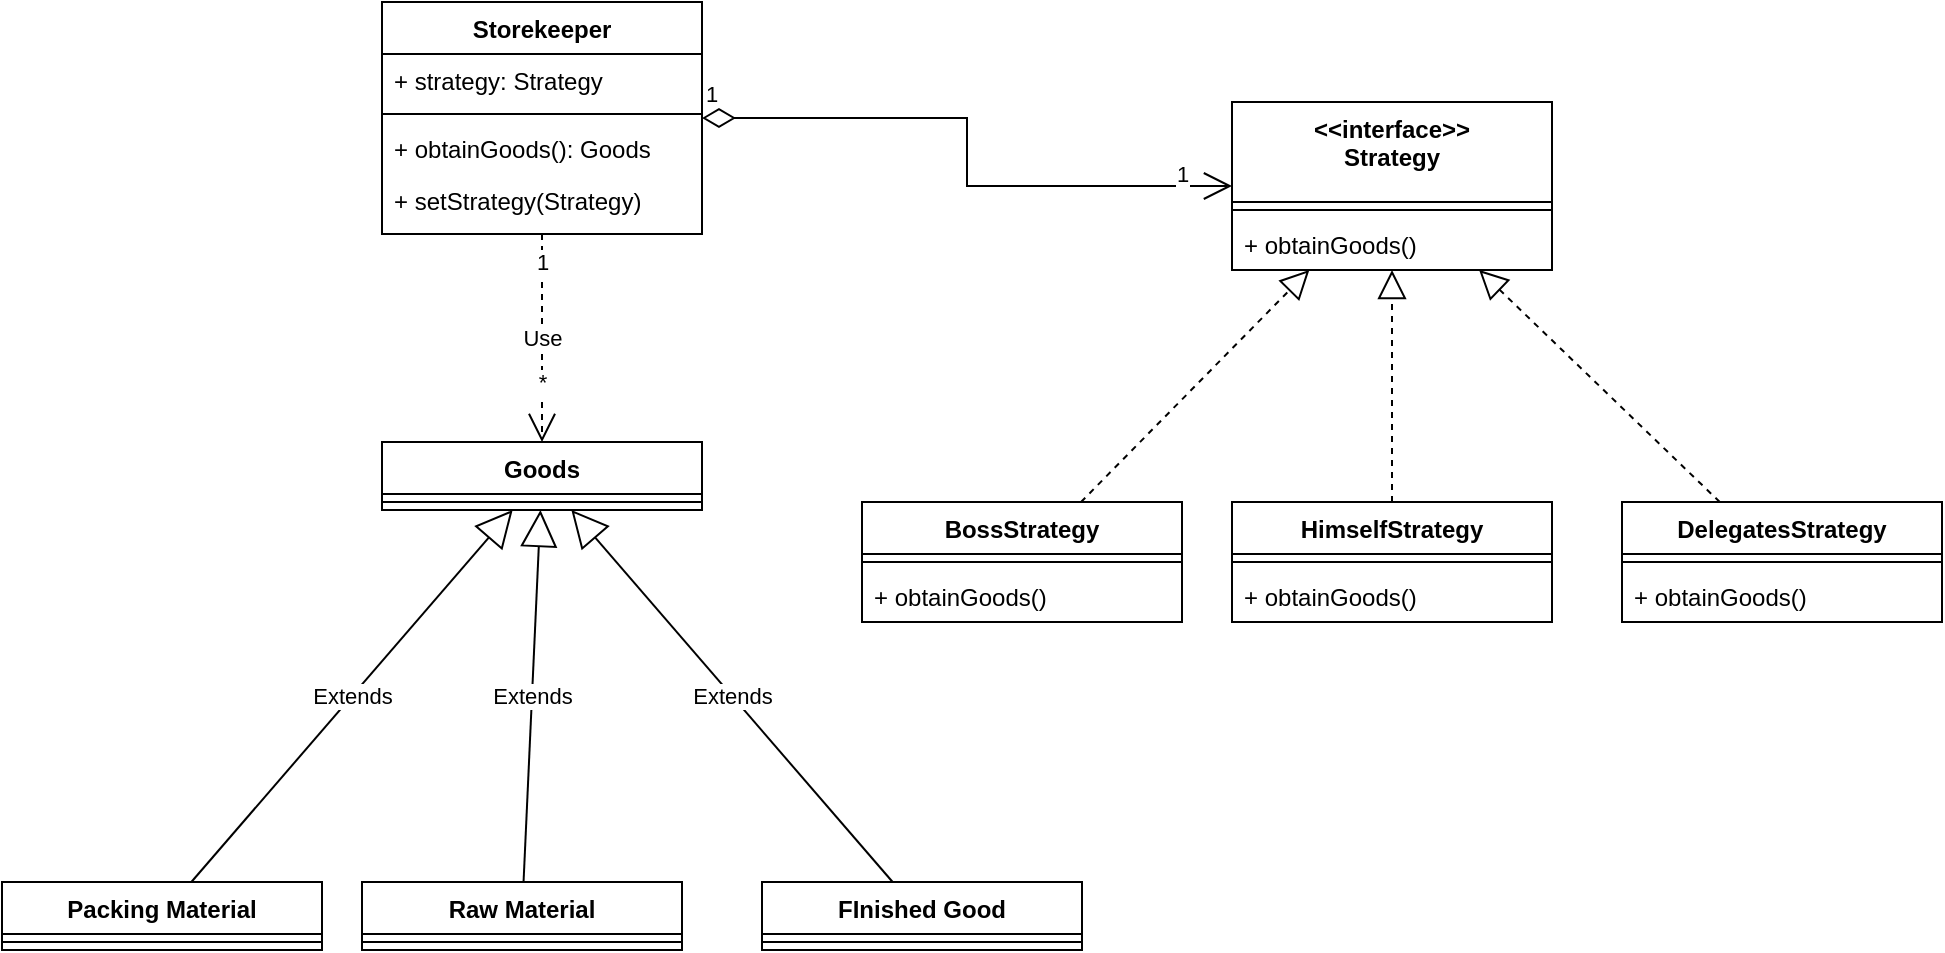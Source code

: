<mxfile version="16.6.3" type="device"><diagram id="JJA4C9y2kwuVhRwXcPwi" name="Page-1"><mxGraphModel dx="1180" dy="182" grid="1" gridSize="10" guides="1" tooltips="1" connect="1" arrows="1" fold="1" page="1" pageScale="1" pageWidth="850" pageHeight="1100" math="0" shadow="0"><root><mxCell id="0"/><mxCell id="1" parent="0"/><mxCell id="1Zl2npTWlJdyg1MAQYcP-2" value="&lt;&lt;interface&gt;&gt;&#10;Strategy" style="swimlane;fontStyle=1;align=center;verticalAlign=top;childLayout=stackLayout;horizontal=1;startSize=50;horizontalStack=0;resizeParent=1;resizeParentMax=0;resizeLast=0;collapsible=1;marginBottom=0;" parent="1" vertex="1"><mxGeometry x="425" y="250" width="160" height="84" as="geometry"/></mxCell><mxCell id="1Zl2npTWlJdyg1MAQYcP-4" value="" style="line;strokeWidth=1;fillColor=none;align=left;verticalAlign=middle;spacingTop=-1;spacingLeft=3;spacingRight=3;rotatable=0;labelPosition=right;points=[];portConstraint=eastwest;" parent="1Zl2npTWlJdyg1MAQYcP-2" vertex="1"><mxGeometry y="50" width="160" height="8" as="geometry"/></mxCell><mxCell id="1Zl2npTWlJdyg1MAQYcP-5" value="+ obtainGoods()" style="text;strokeColor=none;fillColor=none;align=left;verticalAlign=top;spacingLeft=4;spacingRight=4;overflow=hidden;rotatable=0;points=[[0,0.5],[1,0.5]];portConstraint=eastwest;" parent="1Zl2npTWlJdyg1MAQYcP-2" vertex="1"><mxGeometry y="58" width="160" height="26" as="geometry"/></mxCell><mxCell id="1Zl2npTWlJdyg1MAQYcP-6" value="DelegatesStrategy" style="swimlane;fontStyle=1;align=center;verticalAlign=top;childLayout=stackLayout;horizontal=1;startSize=26;horizontalStack=0;resizeParent=1;resizeParentMax=0;resizeLast=0;collapsible=1;marginBottom=0;" parent="1" vertex="1"><mxGeometry x="620" y="450" width="160" height="60" as="geometry"/></mxCell><mxCell id="1Zl2npTWlJdyg1MAQYcP-8" value="" style="line;strokeWidth=1;fillColor=none;align=left;verticalAlign=middle;spacingTop=-1;spacingLeft=3;spacingRight=3;rotatable=0;labelPosition=right;points=[];portConstraint=eastwest;" parent="1Zl2npTWlJdyg1MAQYcP-6" vertex="1"><mxGeometry y="26" width="160" height="8" as="geometry"/></mxCell><mxCell id="1Zl2npTWlJdyg1MAQYcP-9" value="+ obtainGoods()" style="text;strokeColor=none;fillColor=none;align=left;verticalAlign=top;spacingLeft=4;spacingRight=4;overflow=hidden;rotatable=0;points=[[0,0.5],[1,0.5]];portConstraint=eastwest;" parent="1Zl2npTWlJdyg1MAQYcP-6" vertex="1"><mxGeometry y="34" width="160" height="26" as="geometry"/></mxCell><mxCell id="1Zl2npTWlJdyg1MAQYcP-14" value="HimselfStrategy" style="swimlane;fontStyle=1;align=center;verticalAlign=top;childLayout=stackLayout;horizontal=1;startSize=26;horizontalStack=0;resizeParent=1;resizeParentMax=0;resizeLast=0;collapsible=1;marginBottom=0;" parent="1" vertex="1"><mxGeometry x="425" y="450" width="160" height="60" as="geometry"/></mxCell><mxCell id="1Zl2npTWlJdyg1MAQYcP-16" value="" style="line;strokeWidth=1;fillColor=none;align=left;verticalAlign=middle;spacingTop=-1;spacingLeft=3;spacingRight=3;rotatable=0;labelPosition=right;points=[];portConstraint=eastwest;" parent="1Zl2npTWlJdyg1MAQYcP-14" vertex="1"><mxGeometry y="26" width="160" height="8" as="geometry"/></mxCell><mxCell id="1Zl2npTWlJdyg1MAQYcP-17" value="+ obtainGoods()" style="text;strokeColor=none;fillColor=none;align=left;verticalAlign=top;spacingLeft=4;spacingRight=4;overflow=hidden;rotatable=0;points=[[0,0.5],[1,0.5]];portConstraint=eastwest;" parent="1Zl2npTWlJdyg1MAQYcP-14" vertex="1"><mxGeometry y="34" width="160" height="26" as="geometry"/></mxCell><mxCell id="1Zl2npTWlJdyg1MAQYcP-18" value="BossStrategy" style="swimlane;fontStyle=1;align=center;verticalAlign=top;childLayout=stackLayout;horizontal=1;startSize=26;horizontalStack=0;resizeParent=1;resizeParentMax=0;resizeLast=0;collapsible=1;marginBottom=0;" parent="1" vertex="1"><mxGeometry x="240" y="450" width="160" height="60" as="geometry"/></mxCell><mxCell id="1Zl2npTWlJdyg1MAQYcP-20" value="" style="line;strokeWidth=1;fillColor=none;align=left;verticalAlign=middle;spacingTop=-1;spacingLeft=3;spacingRight=3;rotatable=0;labelPosition=right;points=[];portConstraint=eastwest;" parent="1Zl2npTWlJdyg1MAQYcP-18" vertex="1"><mxGeometry y="26" width="160" height="8" as="geometry"/></mxCell><mxCell id="1Zl2npTWlJdyg1MAQYcP-21" value="+ obtainGoods()" style="text;strokeColor=none;fillColor=none;align=left;verticalAlign=top;spacingLeft=4;spacingRight=4;overflow=hidden;rotatable=0;points=[[0,0.5],[1,0.5]];portConstraint=eastwest;" parent="1Zl2npTWlJdyg1MAQYcP-18" vertex="1"><mxGeometry y="34" width="160" height="26" as="geometry"/></mxCell><mxCell id="1Zl2npTWlJdyg1MAQYcP-22" value="" style="endArrow=block;dashed=1;endFill=0;endSize=12;html=1;rounded=0;" parent="1" source="1Zl2npTWlJdyg1MAQYcP-18" target="1Zl2npTWlJdyg1MAQYcP-2" edge="1"><mxGeometry width="160" relative="1" as="geometry"><mxPoint x="260" y="320" as="sourcePoint"/><mxPoint x="420" y="320" as="targetPoint"/></mxGeometry></mxCell><mxCell id="1Zl2npTWlJdyg1MAQYcP-23" value="" style="endArrow=block;dashed=1;endFill=0;endSize=12;html=1;rounded=0;" parent="1" source="1Zl2npTWlJdyg1MAQYcP-14" target="1Zl2npTWlJdyg1MAQYcP-2" edge="1"><mxGeometry width="160" relative="1" as="geometry"><mxPoint x="190" y="330" as="sourcePoint"/><mxPoint x="350" y="330" as="targetPoint"/></mxGeometry></mxCell><mxCell id="1Zl2npTWlJdyg1MAQYcP-24" value="" style="endArrow=block;dashed=1;endFill=0;endSize=12;html=1;rounded=0;" parent="1" source="1Zl2npTWlJdyg1MAQYcP-6" target="1Zl2npTWlJdyg1MAQYcP-2" edge="1"><mxGeometry width="160" relative="1" as="geometry"><mxPoint x="130" y="410" as="sourcePoint"/><mxPoint x="290" y="410" as="targetPoint"/></mxGeometry></mxCell><mxCell id="1Zl2npTWlJdyg1MAQYcP-25" value="Storekeeper" style="swimlane;fontStyle=1;align=center;verticalAlign=top;childLayout=stackLayout;horizontal=1;startSize=26;horizontalStack=0;resizeParent=1;resizeParentMax=0;resizeLast=0;collapsible=1;marginBottom=0;" parent="1" vertex="1"><mxGeometry y="200" width="160" height="116" as="geometry"/></mxCell><mxCell id="1Zl2npTWlJdyg1MAQYcP-26" value="+ strategy: Strategy" style="text;strokeColor=none;fillColor=none;align=left;verticalAlign=top;spacingLeft=4;spacingRight=4;overflow=hidden;rotatable=0;points=[[0,0.5],[1,0.5]];portConstraint=eastwest;" parent="1Zl2npTWlJdyg1MAQYcP-25" vertex="1"><mxGeometry y="26" width="160" height="26" as="geometry"/></mxCell><mxCell id="1Zl2npTWlJdyg1MAQYcP-27" value="" style="line;strokeWidth=1;fillColor=none;align=left;verticalAlign=middle;spacingTop=-1;spacingLeft=3;spacingRight=3;rotatable=0;labelPosition=right;points=[];portConstraint=eastwest;" parent="1Zl2npTWlJdyg1MAQYcP-25" vertex="1"><mxGeometry y="52" width="160" height="8" as="geometry"/></mxCell><mxCell id="1Zl2npTWlJdyg1MAQYcP-29" value="+ obtainGoods(): Goods" style="text;strokeColor=none;fillColor=none;align=left;verticalAlign=top;spacingLeft=4;spacingRight=4;overflow=hidden;rotatable=0;points=[[0,0.5],[1,0.5]];portConstraint=eastwest;" parent="1Zl2npTWlJdyg1MAQYcP-25" vertex="1"><mxGeometry y="60" width="160" height="26" as="geometry"/></mxCell><mxCell id="1Zl2npTWlJdyg1MAQYcP-28" value="+ setStrategy(Strategy)" style="text;strokeColor=none;fillColor=none;align=left;verticalAlign=top;spacingLeft=4;spacingRight=4;overflow=hidden;rotatable=0;points=[[0,0.5],[1,0.5]];portConstraint=eastwest;" parent="1Zl2npTWlJdyg1MAQYcP-25" vertex="1"><mxGeometry y="86" width="160" height="30" as="geometry"/></mxCell><mxCell id="1Zl2npTWlJdyg1MAQYcP-30" value="1" style="endArrow=open;html=1;endSize=12;startArrow=diamondThin;startSize=14;startFill=0;edgeStyle=orthogonalEdgeStyle;align=left;verticalAlign=bottom;rounded=0;" parent="1" source="1Zl2npTWlJdyg1MAQYcP-25" target="1Zl2npTWlJdyg1MAQYcP-2" edge="1"><mxGeometry x="-1" y="3" relative="1" as="geometry"><mxPoint x="140" y="410" as="sourcePoint"/><mxPoint x="300" y="410" as="targetPoint"/></mxGeometry></mxCell><mxCell id="V75FP1_Vy9BB59o4zqcf-2" value="1" style="edgeLabel;html=1;align=center;verticalAlign=middle;resizable=0;points=[];" vertex="1" connectable="0" parent="1Zl2npTWlJdyg1MAQYcP-30"><mxGeometry x="0.878" relative="1" as="geometry"><mxPoint x="-7" y="-6" as="offset"/></mxGeometry></mxCell><mxCell id="1Zl2npTWlJdyg1MAQYcP-31" value="Goods" style="swimlane;fontStyle=1;align=center;verticalAlign=top;childLayout=stackLayout;horizontal=1;startSize=26;horizontalStack=0;resizeParent=1;resizeParentMax=0;resizeLast=0;collapsible=1;marginBottom=0;" parent="1" vertex="1"><mxGeometry y="420" width="160" height="34" as="geometry"/></mxCell><mxCell id="1Zl2npTWlJdyg1MAQYcP-33" value="" style="line;strokeWidth=1;fillColor=none;align=left;verticalAlign=middle;spacingTop=-1;spacingLeft=3;spacingRight=3;rotatable=0;labelPosition=right;points=[];portConstraint=eastwest;" parent="1Zl2npTWlJdyg1MAQYcP-31" vertex="1"><mxGeometry y="26" width="160" height="8" as="geometry"/></mxCell><mxCell id="1Zl2npTWlJdyg1MAQYcP-35" value="Packing Material" style="swimlane;fontStyle=1;align=center;verticalAlign=top;childLayout=stackLayout;horizontal=1;startSize=26;horizontalStack=0;resizeParent=1;resizeParentMax=0;resizeLast=0;collapsible=1;marginBottom=0;" parent="1" vertex="1"><mxGeometry x="-190" y="640" width="160" height="34" as="geometry"/></mxCell><mxCell id="1Zl2npTWlJdyg1MAQYcP-37" value="" style="line;strokeWidth=1;fillColor=none;align=left;verticalAlign=middle;spacingTop=-1;spacingLeft=3;spacingRight=3;rotatable=0;labelPosition=right;points=[];portConstraint=eastwest;" parent="1Zl2npTWlJdyg1MAQYcP-35" vertex="1"><mxGeometry y="26" width="160" height="8" as="geometry"/></mxCell><mxCell id="1Zl2npTWlJdyg1MAQYcP-39" value="Raw Material" style="swimlane;fontStyle=1;align=center;verticalAlign=top;childLayout=stackLayout;horizontal=1;startSize=26;horizontalStack=0;resizeParent=1;resizeParentMax=0;resizeLast=0;collapsible=1;marginBottom=0;" parent="1" vertex="1"><mxGeometry x="-10" y="640" width="160" height="34" as="geometry"/></mxCell><mxCell id="1Zl2npTWlJdyg1MAQYcP-41" value="" style="line;strokeWidth=1;fillColor=none;align=left;verticalAlign=middle;spacingTop=-1;spacingLeft=3;spacingRight=3;rotatable=0;labelPosition=right;points=[];portConstraint=eastwest;" parent="1Zl2npTWlJdyg1MAQYcP-39" vertex="1"><mxGeometry y="26" width="160" height="8" as="geometry"/></mxCell><mxCell id="1Zl2npTWlJdyg1MAQYcP-43" value="FInished Good" style="swimlane;fontStyle=1;align=center;verticalAlign=top;childLayout=stackLayout;horizontal=1;startSize=26;horizontalStack=0;resizeParent=1;resizeParentMax=0;resizeLast=0;collapsible=1;marginBottom=0;" parent="1" vertex="1"><mxGeometry x="190" y="640" width="160" height="34" as="geometry"/></mxCell><mxCell id="1Zl2npTWlJdyg1MAQYcP-45" value="" style="line;strokeWidth=1;fillColor=none;align=left;verticalAlign=middle;spacingTop=-1;spacingLeft=3;spacingRight=3;rotatable=0;labelPosition=right;points=[];portConstraint=eastwest;" parent="1Zl2npTWlJdyg1MAQYcP-43" vertex="1"><mxGeometry y="26" width="160" height="8" as="geometry"/></mxCell><mxCell id="1Zl2npTWlJdyg1MAQYcP-47" value="Extends" style="endArrow=block;endSize=16;endFill=0;html=1;rounded=0;" parent="1" source="1Zl2npTWlJdyg1MAQYcP-35" target="1Zl2npTWlJdyg1MAQYcP-31" edge="1"><mxGeometry width="160" relative="1" as="geometry"><mxPoint x="-100" y="550" as="sourcePoint"/><mxPoint x="60" y="550" as="targetPoint"/></mxGeometry></mxCell><mxCell id="1Zl2npTWlJdyg1MAQYcP-48" value="Extends" style="endArrow=block;endSize=16;endFill=0;html=1;rounded=0;" parent="1" source="1Zl2npTWlJdyg1MAQYcP-39" target="1Zl2npTWlJdyg1MAQYcP-31" edge="1"><mxGeometry width="160" relative="1" as="geometry"><mxPoint x="40" y="580" as="sourcePoint"/><mxPoint x="200" y="580" as="targetPoint"/></mxGeometry></mxCell><mxCell id="1Zl2npTWlJdyg1MAQYcP-49" value="Extends" style="endArrow=block;endSize=16;endFill=0;html=1;rounded=0;" parent="1" source="1Zl2npTWlJdyg1MAQYcP-43" target="1Zl2npTWlJdyg1MAQYcP-31" edge="1"><mxGeometry width="160" relative="1" as="geometry"><mxPoint x="150" y="590" as="sourcePoint"/><mxPoint x="310" y="590" as="targetPoint"/></mxGeometry></mxCell><mxCell id="1Zl2npTWlJdyg1MAQYcP-50" value="Use" style="endArrow=open;endSize=12;dashed=1;html=1;rounded=0;" parent="1" source="1Zl2npTWlJdyg1MAQYcP-25" target="1Zl2npTWlJdyg1MAQYcP-31" edge="1"><mxGeometry width="160" relative="1" as="geometry"><mxPoint x="-150" y="400" as="sourcePoint"/><mxPoint x="10" y="400" as="targetPoint"/></mxGeometry></mxCell><mxCell id="1Zl2npTWlJdyg1MAQYcP-51" value="1" style="edgeLabel;html=1;align=center;verticalAlign=middle;resizable=0;points=[];" parent="1Zl2npTWlJdyg1MAQYcP-50" vertex="1" connectable="0"><mxGeometry x="-0.579" y="4" relative="1" as="geometry"><mxPoint x="-4" y="-8" as="offset"/></mxGeometry></mxCell><mxCell id="V75FP1_Vy9BB59o4zqcf-1" value="*" style="edgeLabel;html=1;align=center;verticalAlign=middle;resizable=0;points=[];" vertex="1" connectable="0" parent="1Zl2npTWlJdyg1MAQYcP-50"><mxGeometry x="0.645" relative="1" as="geometry"><mxPoint y="-12" as="offset"/></mxGeometry></mxCell></root></mxGraphModel></diagram></mxfile>